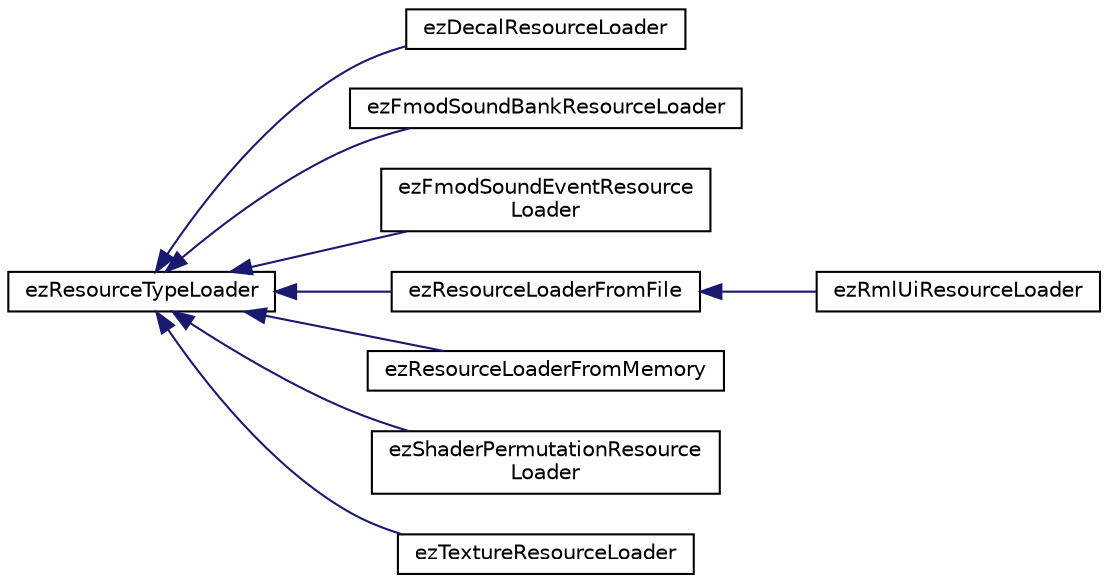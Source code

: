 digraph "Graphical Class Hierarchy"
{
 // LATEX_PDF_SIZE
  edge [fontname="Helvetica",fontsize="10",labelfontname="Helvetica",labelfontsize="10"];
  node [fontname="Helvetica",fontsize="10",shape=record];
  rankdir="LR";
  Node0 [label="ezResourceTypeLoader",height=0.2,width=0.4,color="black", fillcolor="white", style="filled",URL="$d1/d17/classez_resource_type_loader.htm",tooltip="Base class for all resource loaders."];
  Node0 -> Node1 [dir="back",color="midnightblue",fontsize="10",style="solid",fontname="Helvetica"];
  Node1 [label="ezDecalResourceLoader",height=0.2,width=0.4,color="black", fillcolor="white", style="filled",URL="$d6/d5b/classez_decal_resource_loader.htm",tooltip=" "];
  Node0 -> Node2 [dir="back",color="midnightblue",fontsize="10",style="solid",fontname="Helvetica"];
  Node2 [label="ezFmodSoundBankResourceLoader",height=0.2,width=0.4,color="black", fillcolor="white", style="filled",URL="$db/d8c/classez_fmod_sound_bank_resource_loader.htm",tooltip=" "];
  Node0 -> Node3 [dir="back",color="midnightblue",fontsize="10",style="solid",fontname="Helvetica"];
  Node3 [label="ezFmodSoundEventResource\lLoader",height=0.2,width=0.4,color="black", fillcolor="white", style="filled",URL="$d4/d23/classez_fmod_sound_event_resource_loader.htm",tooltip=" "];
  Node0 -> Node4 [dir="back",color="midnightblue",fontsize="10",style="solid",fontname="Helvetica"];
  Node4 [label="ezResourceLoaderFromFile",height=0.2,width=0.4,color="black", fillcolor="white", style="filled",URL="$d3/d5e/classez_resource_loader_from_file.htm",tooltip="A default implementation of ezResourceTypeLoader for standard file loading."];
  Node4 -> Node5 [dir="back",color="midnightblue",fontsize="10",style="solid",fontname="Helvetica"];
  Node5 [label="ezRmlUiResourceLoader",height=0.2,width=0.4,color="black", fillcolor="white", style="filled",URL="$d0/d99/classez_rml_ui_resource_loader.htm",tooltip=" "];
  Node0 -> Node6 [dir="back",color="midnightblue",fontsize="10",style="solid",fontname="Helvetica"];
  Node6 [label="ezResourceLoaderFromMemory",height=0.2,width=0.4,color="black", fillcolor="white", style="filled",URL="$d0/ded/classez_resource_loader_from_memory.htm",tooltip="A resource loader that is mainly used to update a resource on the fly with custom data,..."];
  Node0 -> Node7 [dir="back",color="midnightblue",fontsize="10",style="solid",fontname="Helvetica"];
  Node7 [label="ezShaderPermutationResource\lLoader",height=0.2,width=0.4,color="black", fillcolor="white", style="filled",URL="$da/d1f/classez_shader_permutation_resource_loader.htm",tooltip=" "];
  Node0 -> Node8 [dir="back",color="midnightblue",fontsize="10",style="solid",fontname="Helvetica"];
  Node8 [label="ezTextureResourceLoader",height=0.2,width=0.4,color="black", fillcolor="white", style="filled",URL="$d0/d43/classez_texture_resource_loader.htm",tooltip=" "];
}
